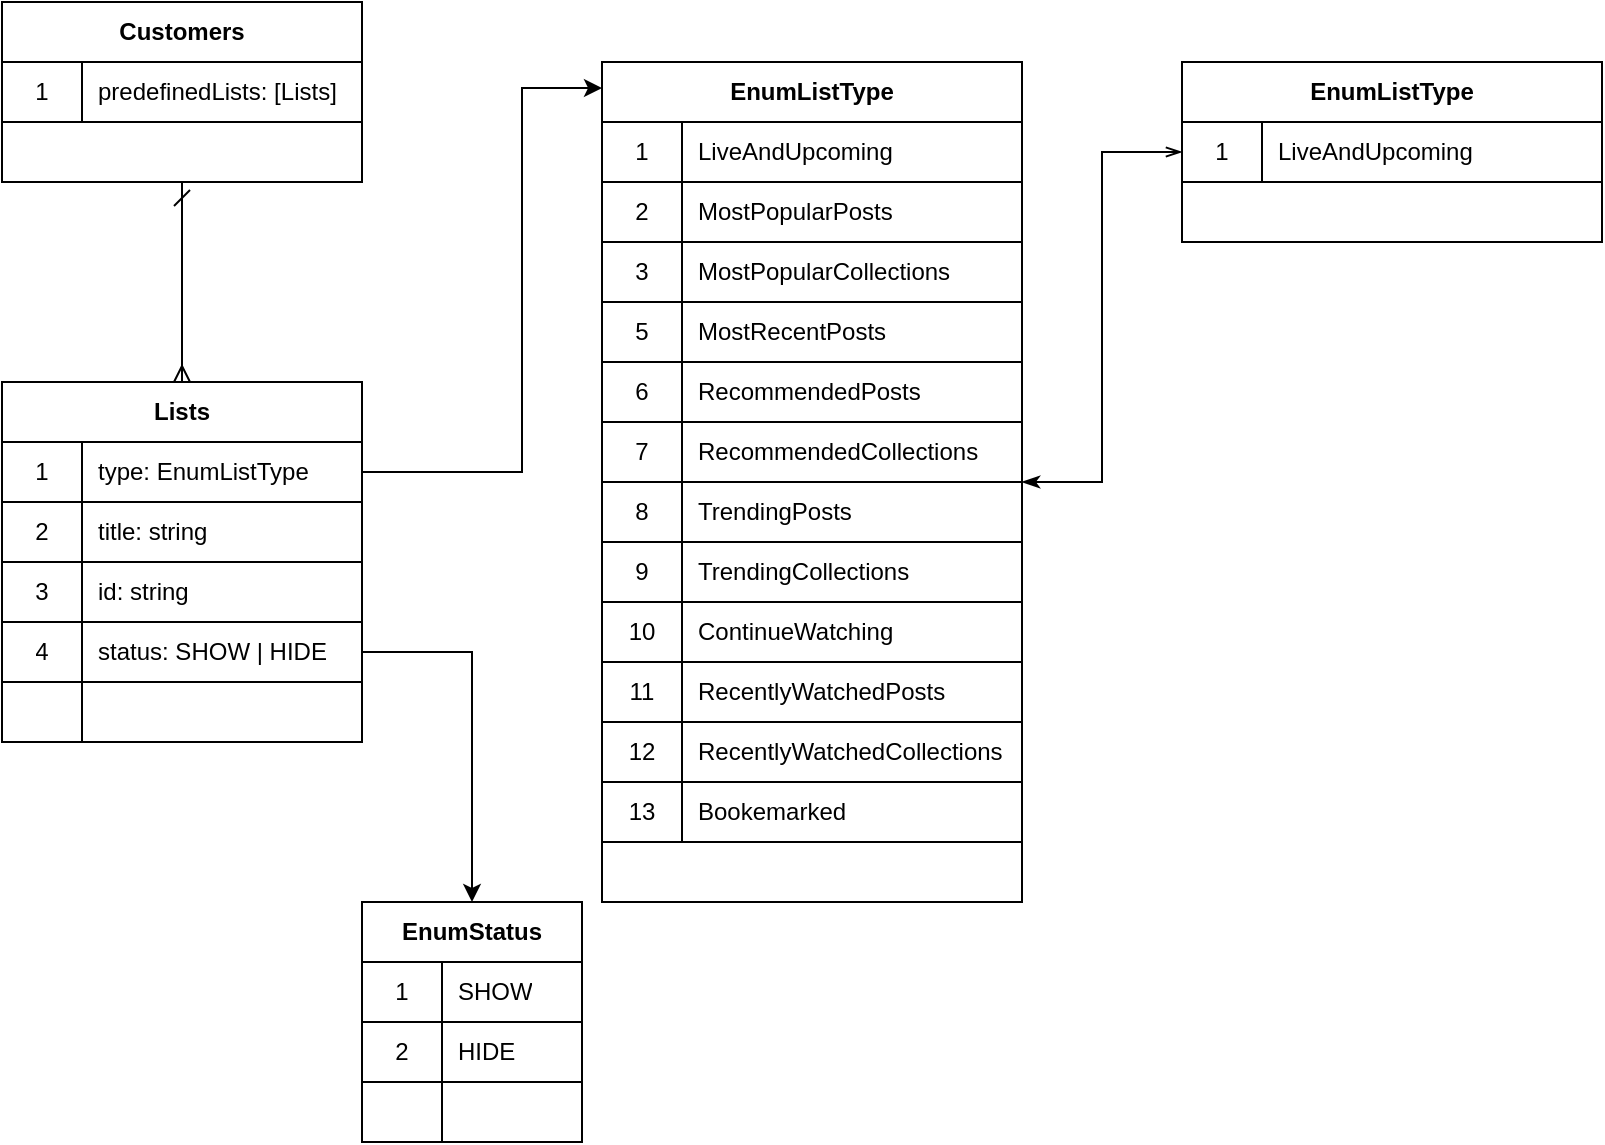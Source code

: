 <mxfile version="13.10.9" type="github"><diagram id="izdmP_pZKszQ595Vekwi" name="Page-1"><mxGraphModel dx="321" dy="538" grid="1" gridSize="10" guides="1" tooltips="1" connect="1" arrows="1" fold="1" page="1" pageScale="1" pageWidth="850" pageHeight="1100" math="0" shadow="0"><root><mxCell id="0"/><mxCell id="1" parent="0"/><mxCell id="TFn3Aor88ADxeo9OYfrj-53" value="" style="edgeStyle=orthogonalEdgeStyle;rounded=0;orthogonalLoop=1;jettySize=auto;html=1;exitX=1;exitY=0.5;exitDx=0;exitDy=0;entryX=0;entryY=0.031;entryDx=0;entryDy=0;entryPerimeter=0;" edge="1" parent="1" source="TFn3Aor88ADxeo9OYfrj-12" target="TFn3Aor88ADxeo9OYfrj-73"><mxGeometry relative="1" as="geometry"><mxPoint x="350" y="285.029" as="targetPoint"/><Array as="points"><mxPoint x="320" y="425"/><mxPoint x="320" y="233"/><mxPoint x="360" y="233"/></Array></mxGeometry></mxCell><mxCell id="TFn3Aor88ADxeo9OYfrj-136" value="" style="edgeStyle=orthogonalEdgeStyle;rounded=0;orthogonalLoop=1;jettySize=auto;html=1;exitX=1;exitY=0.5;exitDx=0;exitDy=0;" edge="1" parent="1" source="TFn3Aor88ADxeo9OYfrj-32" target="TFn3Aor88ADxeo9OYfrj-120"><mxGeometry relative="1" as="geometry"/></mxCell><mxCell id="TFn3Aor88ADxeo9OYfrj-11" value="Lists" style="shape=table;html=1;whiteSpace=wrap;startSize=30;container=1;collapsible=0;childLayout=tableLayout;fixedRows=1;rowLines=0;fontStyle=1;align=center;" vertex="1" parent="1"><mxGeometry x="60" y="380" width="180" height="180" as="geometry"/></mxCell><mxCell id="TFn3Aor88ADxeo9OYfrj-12" value="" style="shape=partialRectangle;html=1;whiteSpace=wrap;collapsible=0;dropTarget=0;pointerEvents=0;fillColor=none;top=0;left=0;bottom=1;right=0;points=[[0,0.5],[1,0.5]];portConstraint=eastwest;" vertex="1" parent="TFn3Aor88ADxeo9OYfrj-11"><mxGeometry y="30" width="180" height="30" as="geometry"/></mxCell><mxCell id="TFn3Aor88ADxeo9OYfrj-13" value="1" style="shape=partialRectangle;html=1;whiteSpace=wrap;connectable=0;fillColor=none;top=0;left=0;bottom=0;right=0;overflow=hidden;" vertex="1" parent="TFn3Aor88ADxeo9OYfrj-12"><mxGeometry width="40" height="30" as="geometry"/></mxCell><mxCell id="TFn3Aor88ADxeo9OYfrj-14" value="type: EnumListType" style="shape=partialRectangle;html=1;whiteSpace=wrap;connectable=0;fillColor=none;top=0;left=0;bottom=0;right=0;align=left;spacingLeft=6;overflow=hidden;" vertex="1" parent="TFn3Aor88ADxeo9OYfrj-12"><mxGeometry x="40" width="140" height="30" as="geometry"/></mxCell><mxCell id="TFn3Aor88ADxeo9OYfrj-26" value="" style="shape=partialRectangle;html=1;whiteSpace=wrap;collapsible=0;dropTarget=0;pointerEvents=0;fillColor=none;top=0;left=0;bottom=1;right=0;points=[[0,0.5],[1,0.5]];portConstraint=eastwest;" vertex="1" parent="TFn3Aor88ADxeo9OYfrj-11"><mxGeometry y="60" width="180" height="30" as="geometry"/></mxCell><mxCell id="TFn3Aor88ADxeo9OYfrj-27" value="2" style="shape=partialRectangle;html=1;whiteSpace=wrap;connectable=0;fillColor=none;top=0;left=0;bottom=0;right=0;overflow=hidden;" vertex="1" parent="TFn3Aor88ADxeo9OYfrj-26"><mxGeometry width="40" height="30" as="geometry"/></mxCell><mxCell id="TFn3Aor88ADxeo9OYfrj-28" value="title: string" style="shape=partialRectangle;html=1;whiteSpace=wrap;connectable=0;fillColor=none;top=0;left=0;bottom=0;right=0;align=left;spacingLeft=6;overflow=hidden;" vertex="1" parent="TFn3Aor88ADxeo9OYfrj-26"><mxGeometry x="40" width="140" height="30" as="geometry"/></mxCell><mxCell id="TFn3Aor88ADxeo9OYfrj-29" value="" style="shape=partialRectangle;html=1;whiteSpace=wrap;collapsible=0;dropTarget=0;pointerEvents=0;fillColor=none;top=0;left=0;bottom=1;right=0;points=[[0,0.5],[1,0.5]];portConstraint=eastwest;" vertex="1" parent="TFn3Aor88ADxeo9OYfrj-11"><mxGeometry y="90" width="180" height="30" as="geometry"/></mxCell><mxCell id="TFn3Aor88ADxeo9OYfrj-30" value="3" style="shape=partialRectangle;html=1;whiteSpace=wrap;connectable=0;fillColor=none;top=0;left=0;bottom=0;right=0;overflow=hidden;" vertex="1" parent="TFn3Aor88ADxeo9OYfrj-29"><mxGeometry width="40" height="30" as="geometry"/></mxCell><mxCell id="TFn3Aor88ADxeo9OYfrj-31" value="id: string" style="shape=partialRectangle;html=1;whiteSpace=wrap;connectable=0;fillColor=none;top=0;left=0;bottom=0;right=0;align=left;spacingLeft=6;overflow=hidden;" vertex="1" parent="TFn3Aor88ADxeo9OYfrj-29"><mxGeometry x="40" width="140" height="30" as="geometry"/></mxCell><mxCell id="TFn3Aor88ADxeo9OYfrj-32" value="" style="shape=partialRectangle;html=1;whiteSpace=wrap;collapsible=0;dropTarget=0;pointerEvents=0;fillColor=none;top=0;left=0;bottom=1;right=0;points=[[0,0.5],[1,0.5]];portConstraint=eastwest;" vertex="1" parent="TFn3Aor88ADxeo9OYfrj-11"><mxGeometry y="120" width="180" height="30" as="geometry"/></mxCell><mxCell id="TFn3Aor88ADxeo9OYfrj-33" value="4" style="shape=partialRectangle;html=1;whiteSpace=wrap;connectable=0;fillColor=none;top=0;left=0;bottom=0;right=0;overflow=hidden;" vertex="1" parent="TFn3Aor88ADxeo9OYfrj-32"><mxGeometry width="40" height="30" as="geometry"/></mxCell><mxCell id="TFn3Aor88ADxeo9OYfrj-34" value="status: SHOW | HIDE" style="shape=partialRectangle;html=1;whiteSpace=wrap;connectable=0;fillColor=none;top=0;left=0;bottom=0;right=0;align=left;spacingLeft=6;overflow=hidden;" vertex="1" parent="TFn3Aor88ADxeo9OYfrj-32"><mxGeometry x="40" width="140" height="30" as="geometry"/></mxCell><mxCell id="TFn3Aor88ADxeo9OYfrj-18" value="" style="shape=partialRectangle;html=1;whiteSpace=wrap;collapsible=0;dropTarget=0;pointerEvents=0;fillColor=none;top=0;left=0;bottom=0;right=0;points=[[0,0.5],[1,0.5]];portConstraint=eastwest;" vertex="1" parent="TFn3Aor88ADxeo9OYfrj-11"><mxGeometry y="150" width="180" height="30" as="geometry"/></mxCell><mxCell id="TFn3Aor88ADxeo9OYfrj-19" value="" style="shape=partialRectangle;html=1;whiteSpace=wrap;connectable=0;fillColor=none;top=0;left=0;bottom=0;right=0;overflow=hidden;" vertex="1" parent="TFn3Aor88ADxeo9OYfrj-18"><mxGeometry width="40" height="30" as="geometry"/></mxCell><mxCell id="TFn3Aor88ADxeo9OYfrj-20" value="" style="shape=partialRectangle;html=1;whiteSpace=wrap;connectable=0;fillColor=none;top=0;left=0;bottom=0;right=0;align=left;spacingLeft=6;overflow=hidden;" vertex="1" parent="TFn3Aor88ADxeo9OYfrj-18"><mxGeometry x="40" width="140" height="30" as="geometry"/></mxCell><mxCell id="TFn3Aor88ADxeo9OYfrj-193" value="" style="edgeStyle=orthogonalEdgeStyle;rounded=0;orthogonalLoop=1;jettySize=auto;html=1;startArrow=classicThin;startFill=1;endArrow=openThin;endFill=0;" edge="1" parent="1" source="TFn3Aor88ADxeo9OYfrj-73" target="TFn3Aor88ADxeo9OYfrj-156"><mxGeometry relative="1" as="geometry"/></mxCell><mxCell id="TFn3Aor88ADxeo9OYfrj-73" value="EnumListType" style="shape=table;html=1;whiteSpace=wrap;startSize=30;container=1;collapsible=0;childLayout=tableLayout;fixedRows=1;rowLines=0;fontStyle=1;align=center;" vertex="1" parent="1"><mxGeometry x="360" y="220" width="210" height="420" as="geometry"/></mxCell><mxCell id="TFn3Aor88ADxeo9OYfrj-74" value="" style="shape=partialRectangle;html=1;whiteSpace=wrap;collapsible=0;dropTarget=0;pointerEvents=0;fillColor=none;top=0;left=0;bottom=1;right=0;points=[[0,0.5],[1,0.5]];portConstraint=eastwest;" vertex="1" parent="TFn3Aor88ADxeo9OYfrj-73"><mxGeometry y="30" width="210" height="30" as="geometry"/></mxCell><mxCell id="TFn3Aor88ADxeo9OYfrj-75" value="1" style="shape=partialRectangle;html=1;whiteSpace=wrap;connectable=0;fillColor=none;top=0;left=0;bottom=0;right=0;overflow=hidden;" vertex="1" parent="TFn3Aor88ADxeo9OYfrj-74"><mxGeometry width="40" height="30" as="geometry"/></mxCell><mxCell id="TFn3Aor88ADxeo9OYfrj-76" value="LiveAndUpcoming" style="shape=partialRectangle;html=1;whiteSpace=wrap;connectable=0;fillColor=none;top=0;left=0;bottom=0;right=0;align=left;spacingLeft=6;overflow=hidden;" vertex="1" parent="TFn3Aor88ADxeo9OYfrj-74"><mxGeometry x="40" width="170" height="30" as="geometry"/></mxCell><mxCell id="TFn3Aor88ADxeo9OYfrj-84" value="" style="shape=partialRectangle;html=1;whiteSpace=wrap;collapsible=0;dropTarget=0;pointerEvents=0;fillColor=none;top=0;left=0;bottom=1;right=0;points=[[0,0.5],[1,0.5]];portConstraint=eastwest;" vertex="1" parent="TFn3Aor88ADxeo9OYfrj-73"><mxGeometry y="60" width="210" height="30" as="geometry"/></mxCell><mxCell id="TFn3Aor88ADxeo9OYfrj-85" value="2" style="shape=partialRectangle;html=1;whiteSpace=wrap;connectable=0;fillColor=none;top=0;left=0;bottom=0;right=0;overflow=hidden;" vertex="1" parent="TFn3Aor88ADxeo9OYfrj-84"><mxGeometry width="40" height="30" as="geometry"/></mxCell><mxCell id="TFn3Aor88ADxeo9OYfrj-86" value="MostPopularPosts" style="shape=partialRectangle;html=1;whiteSpace=wrap;connectable=0;fillColor=none;top=0;left=0;bottom=0;right=0;align=left;spacingLeft=6;overflow=hidden;" vertex="1" parent="TFn3Aor88ADxeo9OYfrj-84"><mxGeometry x="40" width="170" height="30" as="geometry"/></mxCell><mxCell id="TFn3Aor88ADxeo9OYfrj-87" value="" style="shape=partialRectangle;html=1;whiteSpace=wrap;collapsible=0;dropTarget=0;pointerEvents=0;fillColor=none;top=0;left=0;bottom=1;right=0;points=[[0,0.5],[1,0.5]];portConstraint=eastwest;" vertex="1" parent="TFn3Aor88ADxeo9OYfrj-73"><mxGeometry y="90" width="210" height="30" as="geometry"/></mxCell><mxCell id="TFn3Aor88ADxeo9OYfrj-88" value="3" style="shape=partialRectangle;html=1;whiteSpace=wrap;connectable=0;fillColor=none;top=0;left=0;bottom=0;right=0;overflow=hidden;" vertex="1" parent="TFn3Aor88ADxeo9OYfrj-87"><mxGeometry width="40" height="30" as="geometry"/></mxCell><mxCell id="TFn3Aor88ADxeo9OYfrj-89" value="MostPopularCollections" style="shape=partialRectangle;html=1;whiteSpace=wrap;connectable=0;fillColor=none;top=0;left=0;bottom=0;right=0;align=left;spacingLeft=6;overflow=hidden;" vertex="1" parent="TFn3Aor88ADxeo9OYfrj-87"><mxGeometry x="40" width="170" height="30" as="geometry"/></mxCell><mxCell id="TFn3Aor88ADxeo9OYfrj-90" value="" style="shape=partialRectangle;html=1;whiteSpace=wrap;collapsible=0;dropTarget=0;pointerEvents=0;fillColor=none;top=0;left=0;bottom=1;right=0;points=[[0,0.5],[1,0.5]];portConstraint=eastwest;" vertex="1" parent="TFn3Aor88ADxeo9OYfrj-73"><mxGeometry y="120" width="210" height="30" as="geometry"/></mxCell><mxCell id="TFn3Aor88ADxeo9OYfrj-91" value="5" style="shape=partialRectangle;html=1;whiteSpace=wrap;connectable=0;fillColor=none;top=0;left=0;bottom=0;right=0;overflow=hidden;" vertex="1" parent="TFn3Aor88ADxeo9OYfrj-90"><mxGeometry width="40" height="30" as="geometry"/></mxCell><mxCell id="TFn3Aor88ADxeo9OYfrj-92" value="MostRecentPosts" style="shape=partialRectangle;html=1;whiteSpace=wrap;connectable=0;fillColor=none;top=0;left=0;bottom=0;right=0;align=left;spacingLeft=6;overflow=hidden;" vertex="1" parent="TFn3Aor88ADxeo9OYfrj-90"><mxGeometry x="40" width="170" height="30" as="geometry"/></mxCell><mxCell id="TFn3Aor88ADxeo9OYfrj-93" value="" style="shape=partialRectangle;html=1;whiteSpace=wrap;collapsible=0;dropTarget=0;pointerEvents=0;fillColor=none;top=0;left=0;bottom=1;right=0;points=[[0,0.5],[1,0.5]];portConstraint=eastwest;" vertex="1" parent="TFn3Aor88ADxeo9OYfrj-73"><mxGeometry y="150" width="210" height="30" as="geometry"/></mxCell><mxCell id="TFn3Aor88ADxeo9OYfrj-94" value="6" style="shape=partialRectangle;html=1;whiteSpace=wrap;connectable=0;fillColor=none;top=0;left=0;bottom=0;right=0;overflow=hidden;" vertex="1" parent="TFn3Aor88ADxeo9OYfrj-93"><mxGeometry width="40" height="30" as="geometry"/></mxCell><mxCell id="TFn3Aor88ADxeo9OYfrj-95" value="RecommendedPosts" style="shape=partialRectangle;html=1;whiteSpace=wrap;connectable=0;fillColor=none;top=0;left=0;bottom=0;right=0;align=left;spacingLeft=6;overflow=hidden;" vertex="1" parent="TFn3Aor88ADxeo9OYfrj-93"><mxGeometry x="40" width="170" height="30" as="geometry"/></mxCell><mxCell id="TFn3Aor88ADxeo9OYfrj-96" value="" style="shape=partialRectangle;html=1;whiteSpace=wrap;collapsible=0;dropTarget=0;pointerEvents=0;fillColor=none;top=0;left=0;bottom=1;right=0;points=[[0,0.5],[1,0.5]];portConstraint=eastwest;" vertex="1" parent="TFn3Aor88ADxeo9OYfrj-73"><mxGeometry y="180" width="210" height="30" as="geometry"/></mxCell><mxCell id="TFn3Aor88ADxeo9OYfrj-97" value="7" style="shape=partialRectangle;html=1;whiteSpace=wrap;connectable=0;fillColor=none;top=0;left=0;bottom=0;right=0;overflow=hidden;" vertex="1" parent="TFn3Aor88ADxeo9OYfrj-96"><mxGeometry width="40" height="30" as="geometry"/></mxCell><mxCell id="TFn3Aor88ADxeo9OYfrj-98" value="RecommendedCollections" style="shape=partialRectangle;html=1;whiteSpace=wrap;connectable=0;fillColor=none;top=0;left=0;bottom=0;right=0;align=left;spacingLeft=6;overflow=hidden;" vertex="1" parent="TFn3Aor88ADxeo9OYfrj-96"><mxGeometry x="40" width="170" height="30" as="geometry"/></mxCell><mxCell id="TFn3Aor88ADxeo9OYfrj-99" value="" style="shape=partialRectangle;html=1;whiteSpace=wrap;collapsible=0;dropTarget=0;pointerEvents=0;fillColor=none;top=0;left=0;bottom=1;right=0;points=[[0,0.5],[1,0.5]];portConstraint=eastwest;" vertex="1" parent="TFn3Aor88ADxeo9OYfrj-73"><mxGeometry y="210" width="210" height="30" as="geometry"/></mxCell><mxCell id="TFn3Aor88ADxeo9OYfrj-100" value="8" style="shape=partialRectangle;html=1;whiteSpace=wrap;connectable=0;fillColor=none;top=0;left=0;bottom=0;right=0;overflow=hidden;" vertex="1" parent="TFn3Aor88ADxeo9OYfrj-99"><mxGeometry width="40" height="30" as="geometry"/></mxCell><mxCell id="TFn3Aor88ADxeo9OYfrj-101" value="TrendingPosts" style="shape=partialRectangle;html=1;whiteSpace=wrap;connectable=0;fillColor=none;top=0;left=0;bottom=0;right=0;align=left;spacingLeft=6;overflow=hidden;" vertex="1" parent="TFn3Aor88ADxeo9OYfrj-99"><mxGeometry x="40" width="170" height="30" as="geometry"/></mxCell><mxCell id="TFn3Aor88ADxeo9OYfrj-102" value="" style="shape=partialRectangle;html=1;whiteSpace=wrap;collapsible=0;dropTarget=0;pointerEvents=0;fillColor=none;top=0;left=0;bottom=1;right=0;points=[[0,0.5],[1,0.5]];portConstraint=eastwest;" vertex="1" parent="TFn3Aor88ADxeo9OYfrj-73"><mxGeometry y="240" width="210" height="30" as="geometry"/></mxCell><mxCell id="TFn3Aor88ADxeo9OYfrj-103" value="9" style="shape=partialRectangle;html=1;whiteSpace=wrap;connectable=0;fillColor=none;top=0;left=0;bottom=0;right=0;overflow=hidden;" vertex="1" parent="TFn3Aor88ADxeo9OYfrj-102"><mxGeometry width="40" height="30" as="geometry"/></mxCell><mxCell id="TFn3Aor88ADxeo9OYfrj-104" value="TrendingCollections" style="shape=partialRectangle;html=1;whiteSpace=wrap;connectable=0;fillColor=none;top=0;left=0;bottom=0;right=0;align=left;spacingLeft=6;overflow=hidden;" vertex="1" parent="TFn3Aor88ADxeo9OYfrj-102"><mxGeometry x="40" width="170" height="30" as="geometry"/></mxCell><mxCell id="TFn3Aor88ADxeo9OYfrj-105" value="" style="shape=partialRectangle;html=1;whiteSpace=wrap;collapsible=0;dropTarget=0;pointerEvents=0;fillColor=none;top=0;left=0;bottom=1;right=0;points=[[0,0.5],[1,0.5]];portConstraint=eastwest;" vertex="1" parent="TFn3Aor88ADxeo9OYfrj-73"><mxGeometry y="270" width="210" height="30" as="geometry"/></mxCell><mxCell id="TFn3Aor88ADxeo9OYfrj-106" value="10" style="shape=partialRectangle;html=1;whiteSpace=wrap;connectable=0;fillColor=none;top=0;left=0;bottom=0;right=0;overflow=hidden;" vertex="1" parent="TFn3Aor88ADxeo9OYfrj-105"><mxGeometry width="40" height="30" as="geometry"/></mxCell><mxCell id="TFn3Aor88ADxeo9OYfrj-107" value="ContinueWatching" style="shape=partialRectangle;html=1;whiteSpace=wrap;connectable=0;fillColor=none;top=0;left=0;bottom=0;right=0;align=left;spacingLeft=6;overflow=hidden;" vertex="1" parent="TFn3Aor88ADxeo9OYfrj-105"><mxGeometry x="40" width="170" height="30" as="geometry"/></mxCell><mxCell id="TFn3Aor88ADxeo9OYfrj-108" value="" style="shape=partialRectangle;html=1;whiteSpace=wrap;collapsible=0;dropTarget=0;pointerEvents=0;fillColor=none;top=0;left=0;bottom=1;right=0;points=[[0,0.5],[1,0.5]];portConstraint=eastwest;" vertex="1" parent="TFn3Aor88ADxeo9OYfrj-73"><mxGeometry y="300" width="210" height="30" as="geometry"/></mxCell><mxCell id="TFn3Aor88ADxeo9OYfrj-109" value="11" style="shape=partialRectangle;html=1;whiteSpace=wrap;connectable=0;fillColor=none;top=0;left=0;bottom=0;right=0;overflow=hidden;" vertex="1" parent="TFn3Aor88ADxeo9OYfrj-108"><mxGeometry width="40" height="30" as="geometry"/></mxCell><mxCell id="TFn3Aor88ADxeo9OYfrj-110" value="RecentlyWatchedPosts" style="shape=partialRectangle;html=1;whiteSpace=wrap;connectable=0;fillColor=none;top=0;left=0;bottom=0;right=0;align=left;spacingLeft=6;overflow=hidden;" vertex="1" parent="TFn3Aor88ADxeo9OYfrj-108"><mxGeometry x="40" width="170" height="30" as="geometry"/></mxCell><mxCell id="TFn3Aor88ADxeo9OYfrj-111" value="" style="shape=partialRectangle;html=1;whiteSpace=wrap;collapsible=0;dropTarget=0;pointerEvents=0;fillColor=none;top=0;left=0;bottom=1;right=0;points=[[0,0.5],[1,0.5]];portConstraint=eastwest;" vertex="1" parent="TFn3Aor88ADxeo9OYfrj-73"><mxGeometry y="330" width="210" height="30" as="geometry"/></mxCell><mxCell id="TFn3Aor88ADxeo9OYfrj-112" value="12" style="shape=partialRectangle;html=1;whiteSpace=wrap;connectable=0;fillColor=none;top=0;left=0;bottom=0;right=0;overflow=hidden;" vertex="1" parent="TFn3Aor88ADxeo9OYfrj-111"><mxGeometry width="40" height="30" as="geometry"/></mxCell><mxCell id="TFn3Aor88ADxeo9OYfrj-113" value="RecentlyWatchedCollections" style="shape=partialRectangle;html=1;whiteSpace=wrap;connectable=0;fillColor=none;top=0;left=0;bottom=0;right=0;align=left;spacingLeft=6;overflow=hidden;" vertex="1" parent="TFn3Aor88ADxeo9OYfrj-111"><mxGeometry x="40" width="170" height="30" as="geometry"/></mxCell><mxCell id="TFn3Aor88ADxeo9OYfrj-114" value="" style="shape=partialRectangle;html=1;whiteSpace=wrap;collapsible=0;dropTarget=0;pointerEvents=0;fillColor=none;top=0;left=0;bottom=1;right=0;points=[[0,0.5],[1,0.5]];portConstraint=eastwest;" vertex="1" parent="TFn3Aor88ADxeo9OYfrj-73"><mxGeometry y="360" width="210" height="30" as="geometry"/></mxCell><mxCell id="TFn3Aor88ADxeo9OYfrj-115" value="13" style="shape=partialRectangle;html=1;whiteSpace=wrap;connectable=0;fillColor=none;top=0;left=0;bottom=0;right=0;overflow=hidden;" vertex="1" parent="TFn3Aor88ADxeo9OYfrj-114"><mxGeometry width="40" height="30" as="geometry"/></mxCell><mxCell id="TFn3Aor88ADxeo9OYfrj-116" value="Bookemarked" style="shape=partialRectangle;html=1;whiteSpace=wrap;connectable=0;fillColor=none;top=0;left=0;bottom=0;right=0;align=left;spacingLeft=6;overflow=hidden;" vertex="1" parent="TFn3Aor88ADxeo9OYfrj-114"><mxGeometry x="40" width="170" height="30" as="geometry"/></mxCell><mxCell id="TFn3Aor88ADxeo9OYfrj-120" value="EnumStatus" style="shape=table;html=1;whiteSpace=wrap;startSize=30;container=1;collapsible=0;childLayout=tableLayout;fixedRows=1;rowLines=0;fontStyle=1;align=center;" vertex="1" parent="1"><mxGeometry x="240" y="640" width="110" height="120" as="geometry"/></mxCell><mxCell id="TFn3Aor88ADxeo9OYfrj-121" value="" style="shape=partialRectangle;html=1;whiteSpace=wrap;collapsible=0;dropTarget=0;pointerEvents=0;fillColor=none;top=0;left=0;bottom=1;right=0;points=[[0,0.5],[1,0.5]];portConstraint=eastwest;" vertex="1" parent="TFn3Aor88ADxeo9OYfrj-120"><mxGeometry y="30" width="110" height="30" as="geometry"/></mxCell><mxCell id="TFn3Aor88ADxeo9OYfrj-122" value="1" style="shape=partialRectangle;html=1;whiteSpace=wrap;connectable=0;fillColor=none;top=0;left=0;bottom=0;right=0;overflow=hidden;" vertex="1" parent="TFn3Aor88ADxeo9OYfrj-121"><mxGeometry width="40" height="30" as="geometry"/></mxCell><mxCell id="TFn3Aor88ADxeo9OYfrj-123" value="SHOW" style="shape=partialRectangle;html=1;whiteSpace=wrap;connectable=0;fillColor=none;top=0;left=0;bottom=0;right=0;align=left;spacingLeft=6;overflow=hidden;" vertex="1" parent="TFn3Aor88ADxeo9OYfrj-121"><mxGeometry x="40" width="70" height="30" as="geometry"/></mxCell><mxCell id="TFn3Aor88ADxeo9OYfrj-124" value="" style="shape=partialRectangle;html=1;whiteSpace=wrap;collapsible=0;dropTarget=0;pointerEvents=0;fillColor=none;top=0;left=0;bottom=1;right=0;points=[[0,0.5],[1,0.5]];portConstraint=eastwest;" vertex="1" parent="TFn3Aor88ADxeo9OYfrj-120"><mxGeometry y="60" width="110" height="30" as="geometry"/></mxCell><mxCell id="TFn3Aor88ADxeo9OYfrj-125" value="2" style="shape=partialRectangle;html=1;whiteSpace=wrap;connectable=0;fillColor=none;top=0;left=0;bottom=0;right=0;overflow=hidden;" vertex="1" parent="TFn3Aor88ADxeo9OYfrj-124"><mxGeometry width="40" height="30" as="geometry"/></mxCell><mxCell id="TFn3Aor88ADxeo9OYfrj-126" value="HIDE" style="shape=partialRectangle;html=1;whiteSpace=wrap;connectable=0;fillColor=none;top=0;left=0;bottom=0;right=0;align=left;spacingLeft=6;overflow=hidden;" vertex="1" parent="TFn3Aor88ADxeo9OYfrj-124"><mxGeometry x="40" width="70" height="30" as="geometry"/></mxCell><mxCell id="TFn3Aor88ADxeo9OYfrj-133" value="" style="shape=partialRectangle;html=1;whiteSpace=wrap;collapsible=0;dropTarget=0;pointerEvents=0;fillColor=none;top=0;left=0;bottom=0;right=0;points=[[0,0.5],[1,0.5]];portConstraint=eastwest;" vertex="1" parent="TFn3Aor88ADxeo9OYfrj-120"><mxGeometry y="90" width="110" height="30" as="geometry"/></mxCell><mxCell id="TFn3Aor88ADxeo9OYfrj-134" value="" style="shape=partialRectangle;html=1;whiteSpace=wrap;connectable=0;fillColor=none;top=0;left=0;bottom=0;right=0;overflow=hidden;" vertex="1" parent="TFn3Aor88ADxeo9OYfrj-133"><mxGeometry width="40" height="30" as="geometry"/></mxCell><mxCell id="TFn3Aor88ADxeo9OYfrj-135" value="" style="shape=partialRectangle;html=1;whiteSpace=wrap;connectable=0;fillColor=none;top=0;left=0;bottom=0;right=0;align=left;spacingLeft=6;overflow=hidden;" vertex="1" parent="TFn3Aor88ADxeo9OYfrj-133"><mxGeometry x="40" width="70" height="30" as="geometry"/></mxCell><mxCell id="TFn3Aor88ADxeo9OYfrj-137" value="Customers" style="shape=table;html=1;whiteSpace=wrap;startSize=30;container=1;collapsible=0;childLayout=tableLayout;fixedRows=1;rowLines=0;fontStyle=1;align=center;" vertex="1" parent="1"><mxGeometry x="60" y="190" width="180" height="90" as="geometry"/></mxCell><mxCell id="TFn3Aor88ADxeo9OYfrj-138" value="" style="shape=partialRectangle;html=1;whiteSpace=wrap;collapsible=0;dropTarget=0;pointerEvents=0;fillColor=none;top=0;left=0;bottom=1;right=0;points=[[0,0.5],[1,0.5]];portConstraint=eastwest;" vertex="1" parent="TFn3Aor88ADxeo9OYfrj-137"><mxGeometry y="30" width="180" height="30" as="geometry"/></mxCell><mxCell id="TFn3Aor88ADxeo9OYfrj-139" value="1" style="shape=partialRectangle;html=1;whiteSpace=wrap;connectable=0;fillColor=none;top=0;left=0;bottom=0;right=0;overflow=hidden;" vertex="1" parent="TFn3Aor88ADxeo9OYfrj-138"><mxGeometry width="40" height="30" as="geometry"/></mxCell><mxCell id="TFn3Aor88ADxeo9OYfrj-140" value="predefinedLists: [Lists]" style="shape=partialRectangle;html=1;whiteSpace=wrap;connectable=0;fillColor=none;top=0;left=0;bottom=0;right=0;align=left;spacingLeft=6;overflow=hidden;" vertex="1" parent="TFn3Aor88ADxeo9OYfrj-138"><mxGeometry x="40" width="140" height="30" as="geometry"/></mxCell><mxCell id="TFn3Aor88ADxeo9OYfrj-149" value="" style="endArrow=dash;startArrow=ERmany;html=1;entryX=0.5;entryY=1;entryDx=0;entryDy=0;exitX=0.5;exitY=0;exitDx=0;exitDy=0;startFill=0;endFill=0;" edge="1" parent="1" source="TFn3Aor88ADxeo9OYfrj-11" target="TFn3Aor88ADxeo9OYfrj-137"><mxGeometry width="50" height="50" relative="1" as="geometry"><mxPoint x="320" y="290" as="sourcePoint"/><mxPoint x="370" y="240" as="targetPoint"/></mxGeometry></mxCell><mxCell id="TFn3Aor88ADxeo9OYfrj-156" value="EnumListType" style="shape=table;html=1;whiteSpace=wrap;startSize=30;container=1;collapsible=0;childLayout=tableLayout;fixedRows=1;rowLines=0;fontStyle=1;align=center;" vertex="1" parent="1"><mxGeometry x="650" y="220" width="210" height="90" as="geometry"/></mxCell><mxCell id="TFn3Aor88ADxeo9OYfrj-157" value="" style="shape=partialRectangle;html=1;whiteSpace=wrap;collapsible=0;dropTarget=0;pointerEvents=0;fillColor=none;top=0;left=0;bottom=1;right=0;points=[[0,0.5],[1,0.5]];portConstraint=eastwest;" vertex="1" parent="TFn3Aor88ADxeo9OYfrj-156"><mxGeometry y="30" width="210" height="30" as="geometry"/></mxCell><mxCell id="TFn3Aor88ADxeo9OYfrj-158" value="1" style="shape=partialRectangle;html=1;whiteSpace=wrap;connectable=0;fillColor=none;top=0;left=0;bottom=0;right=0;overflow=hidden;" vertex="1" parent="TFn3Aor88ADxeo9OYfrj-157"><mxGeometry width="40" height="30" as="geometry"/></mxCell><mxCell id="TFn3Aor88ADxeo9OYfrj-159" value="LiveAndUpcoming" style="shape=partialRectangle;html=1;whiteSpace=wrap;connectable=0;fillColor=none;top=0;left=0;bottom=0;right=0;align=left;spacingLeft=6;overflow=hidden;" vertex="1" parent="TFn3Aor88ADxeo9OYfrj-157"><mxGeometry x="40" width="170" height="30" as="geometry"/></mxCell></root></mxGraphModel></diagram></mxfile>